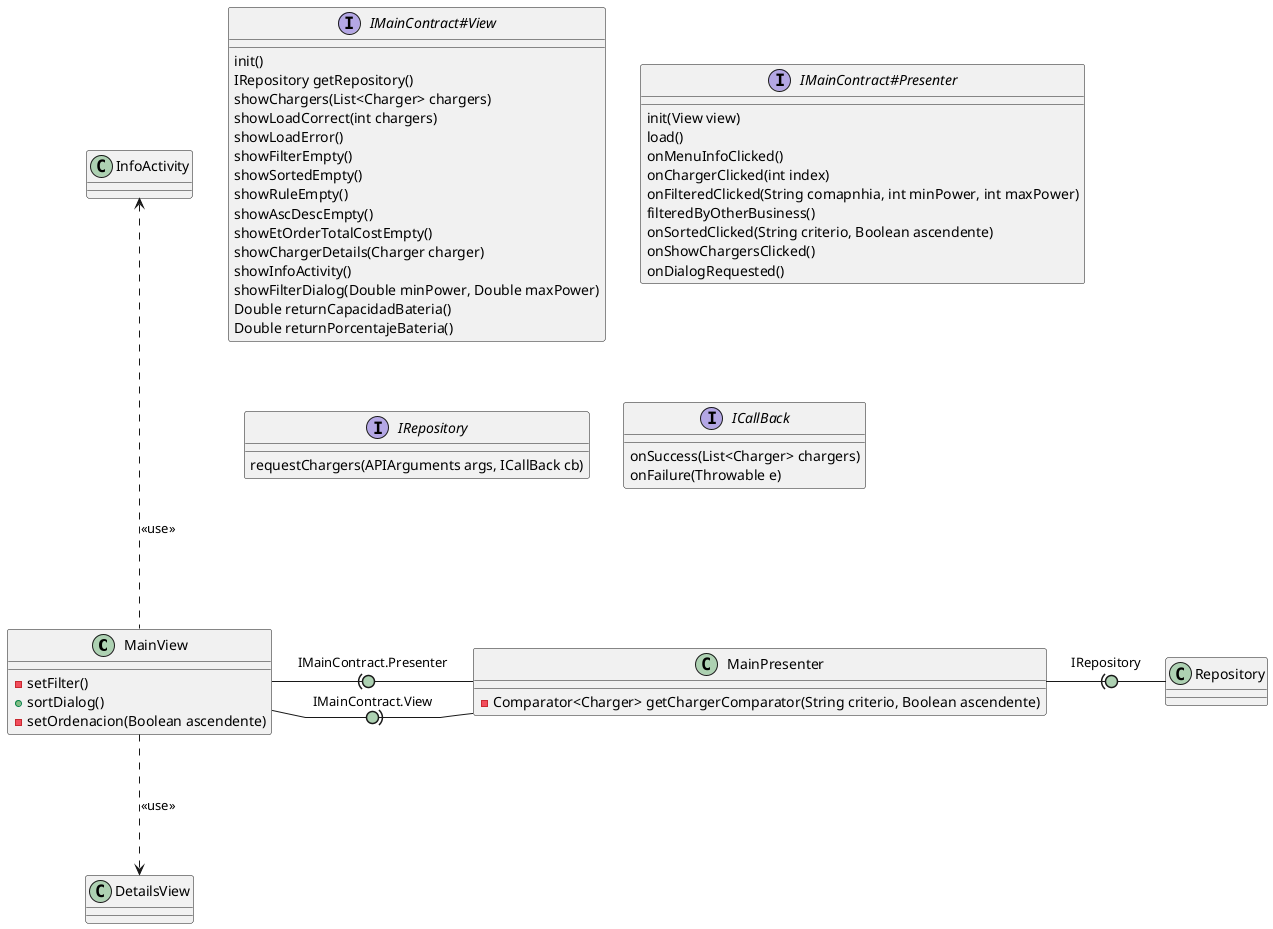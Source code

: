 @startuml arquitectura

skinparam linetype polyline
skinparam arrowLollipopColor #ADD1B2

MainView -right(0- MainPresenter : IMainContract.Presenter
MainView -right0)- MainPresenter : IMainContract.View
MainView -up..-> InfoActivity : <<use>>
MainView -down..> DetailsView : <<use>>
MainPresenter -right(0- Repository : IRepository

together {
  interface IMainContract#View
  interface IMainContract#Presenter
  interface IRepository
  interface ICallBack
}

interface IMainContract#View {
    init()
    IRepository getRepository()
    showChargers(List<Charger> chargers)
    showLoadCorrect(int chargers)
    showLoadError()
    showFilterEmpty()
    showSortedEmpty()
    showRuleEmpty()
    showAscDescEmpty()
    showEtOrderTotalCostEmpty()
    showChargerDetails(Charger charger)
    showInfoActivity()
    showFilterDialog(Double minPower, Double maxPower)
    Double returnCapacidadBateria()
    Double returnPorcentajeBateria()
}

interface IMainContract#Presenter {
   init(View view)
   load()
   onMenuInfoClicked()
   onChargerClicked(int index)
   onFilteredClicked(String comapnhia, int minPower, int maxPower)
   filteredByOtherBusiness()
   onSortedClicked(String criterio, Boolean ascendente)
   onShowChargersClicked()
   onDialogRequested()
}

interface IRepository {
    requestChargers(APIArguments args, ICallBack cb)
}

interface ICallBack {
    onSuccess(List<Charger> chargers)
    onFailure(Throwable e)
}

class MainPresenter {
    -Comparator<Charger> getChargerComparator(String criterio, Boolean ascendente) 

}

class MainView {
    -setFilter()
    +sortDialog()
    -setOrdenacion(Boolean ascendente) 
}

@enduml

